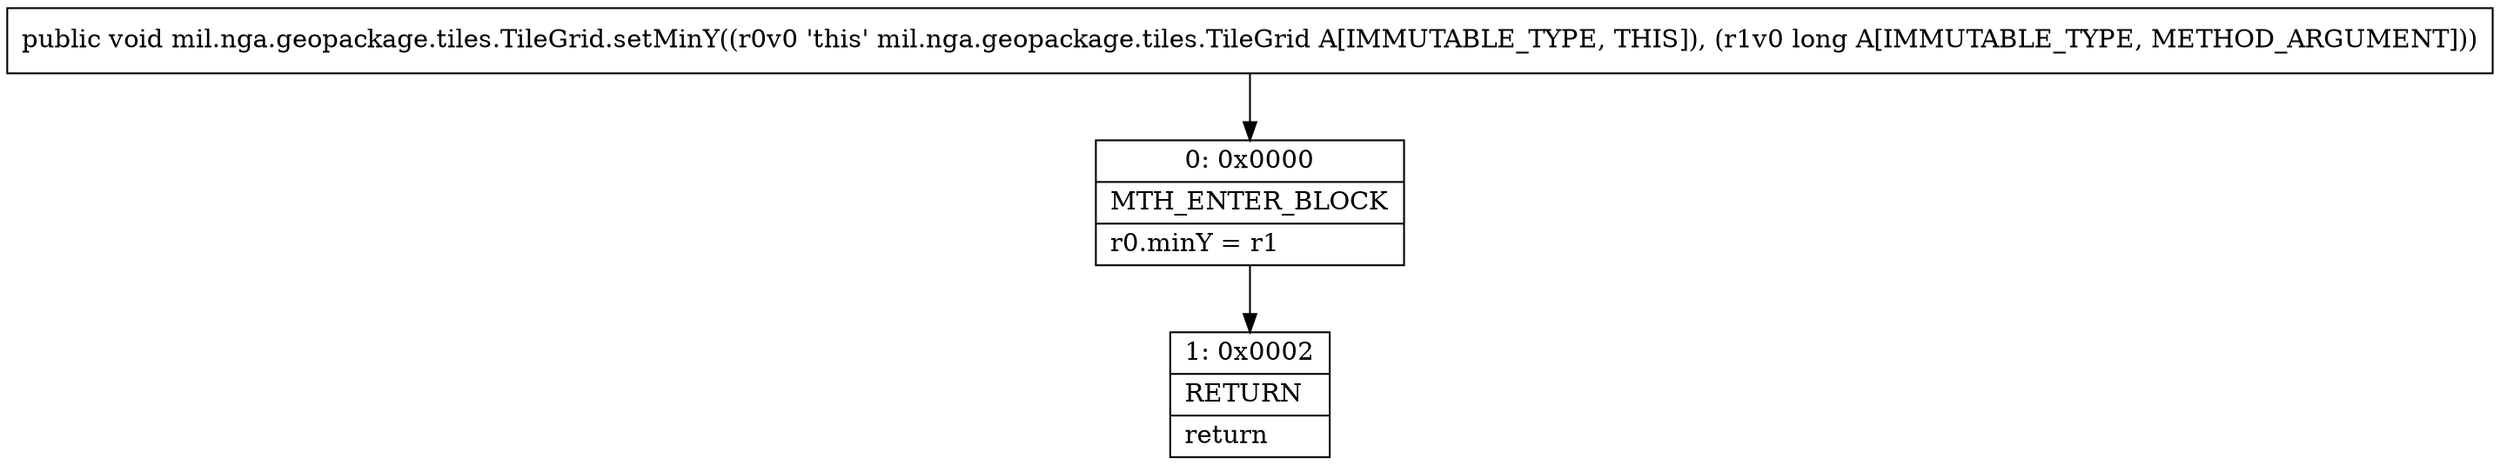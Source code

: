 digraph "CFG formil.nga.geopackage.tiles.TileGrid.setMinY(J)V" {
Node_0 [shape=record,label="{0\:\ 0x0000|MTH_ENTER_BLOCK\l|r0.minY = r1\l}"];
Node_1 [shape=record,label="{1\:\ 0x0002|RETURN\l|return\l}"];
MethodNode[shape=record,label="{public void mil.nga.geopackage.tiles.TileGrid.setMinY((r0v0 'this' mil.nga.geopackage.tiles.TileGrid A[IMMUTABLE_TYPE, THIS]), (r1v0 long A[IMMUTABLE_TYPE, METHOD_ARGUMENT])) }"];
MethodNode -> Node_0;
Node_0 -> Node_1;
}

